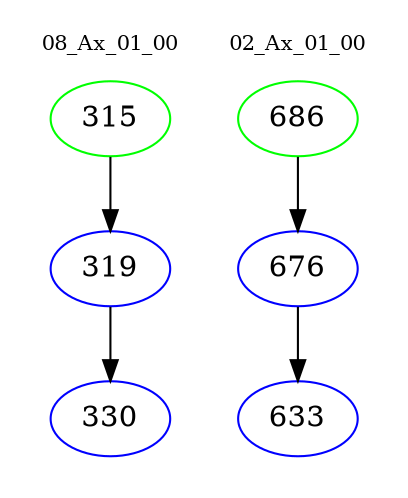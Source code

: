 digraph{
subgraph cluster_0 {
color = white
label = "08_Ax_01_00";
fontsize=10;
T0_315 [label="315", color="green"]
T0_315 -> T0_319 [color="black"]
T0_319 [label="319", color="blue"]
T0_319 -> T0_330 [color="black"]
T0_330 [label="330", color="blue"]
}
subgraph cluster_1 {
color = white
label = "02_Ax_01_00";
fontsize=10;
T1_686 [label="686", color="green"]
T1_686 -> T1_676 [color="black"]
T1_676 [label="676", color="blue"]
T1_676 -> T1_633 [color="black"]
T1_633 [label="633", color="blue"]
}
}
